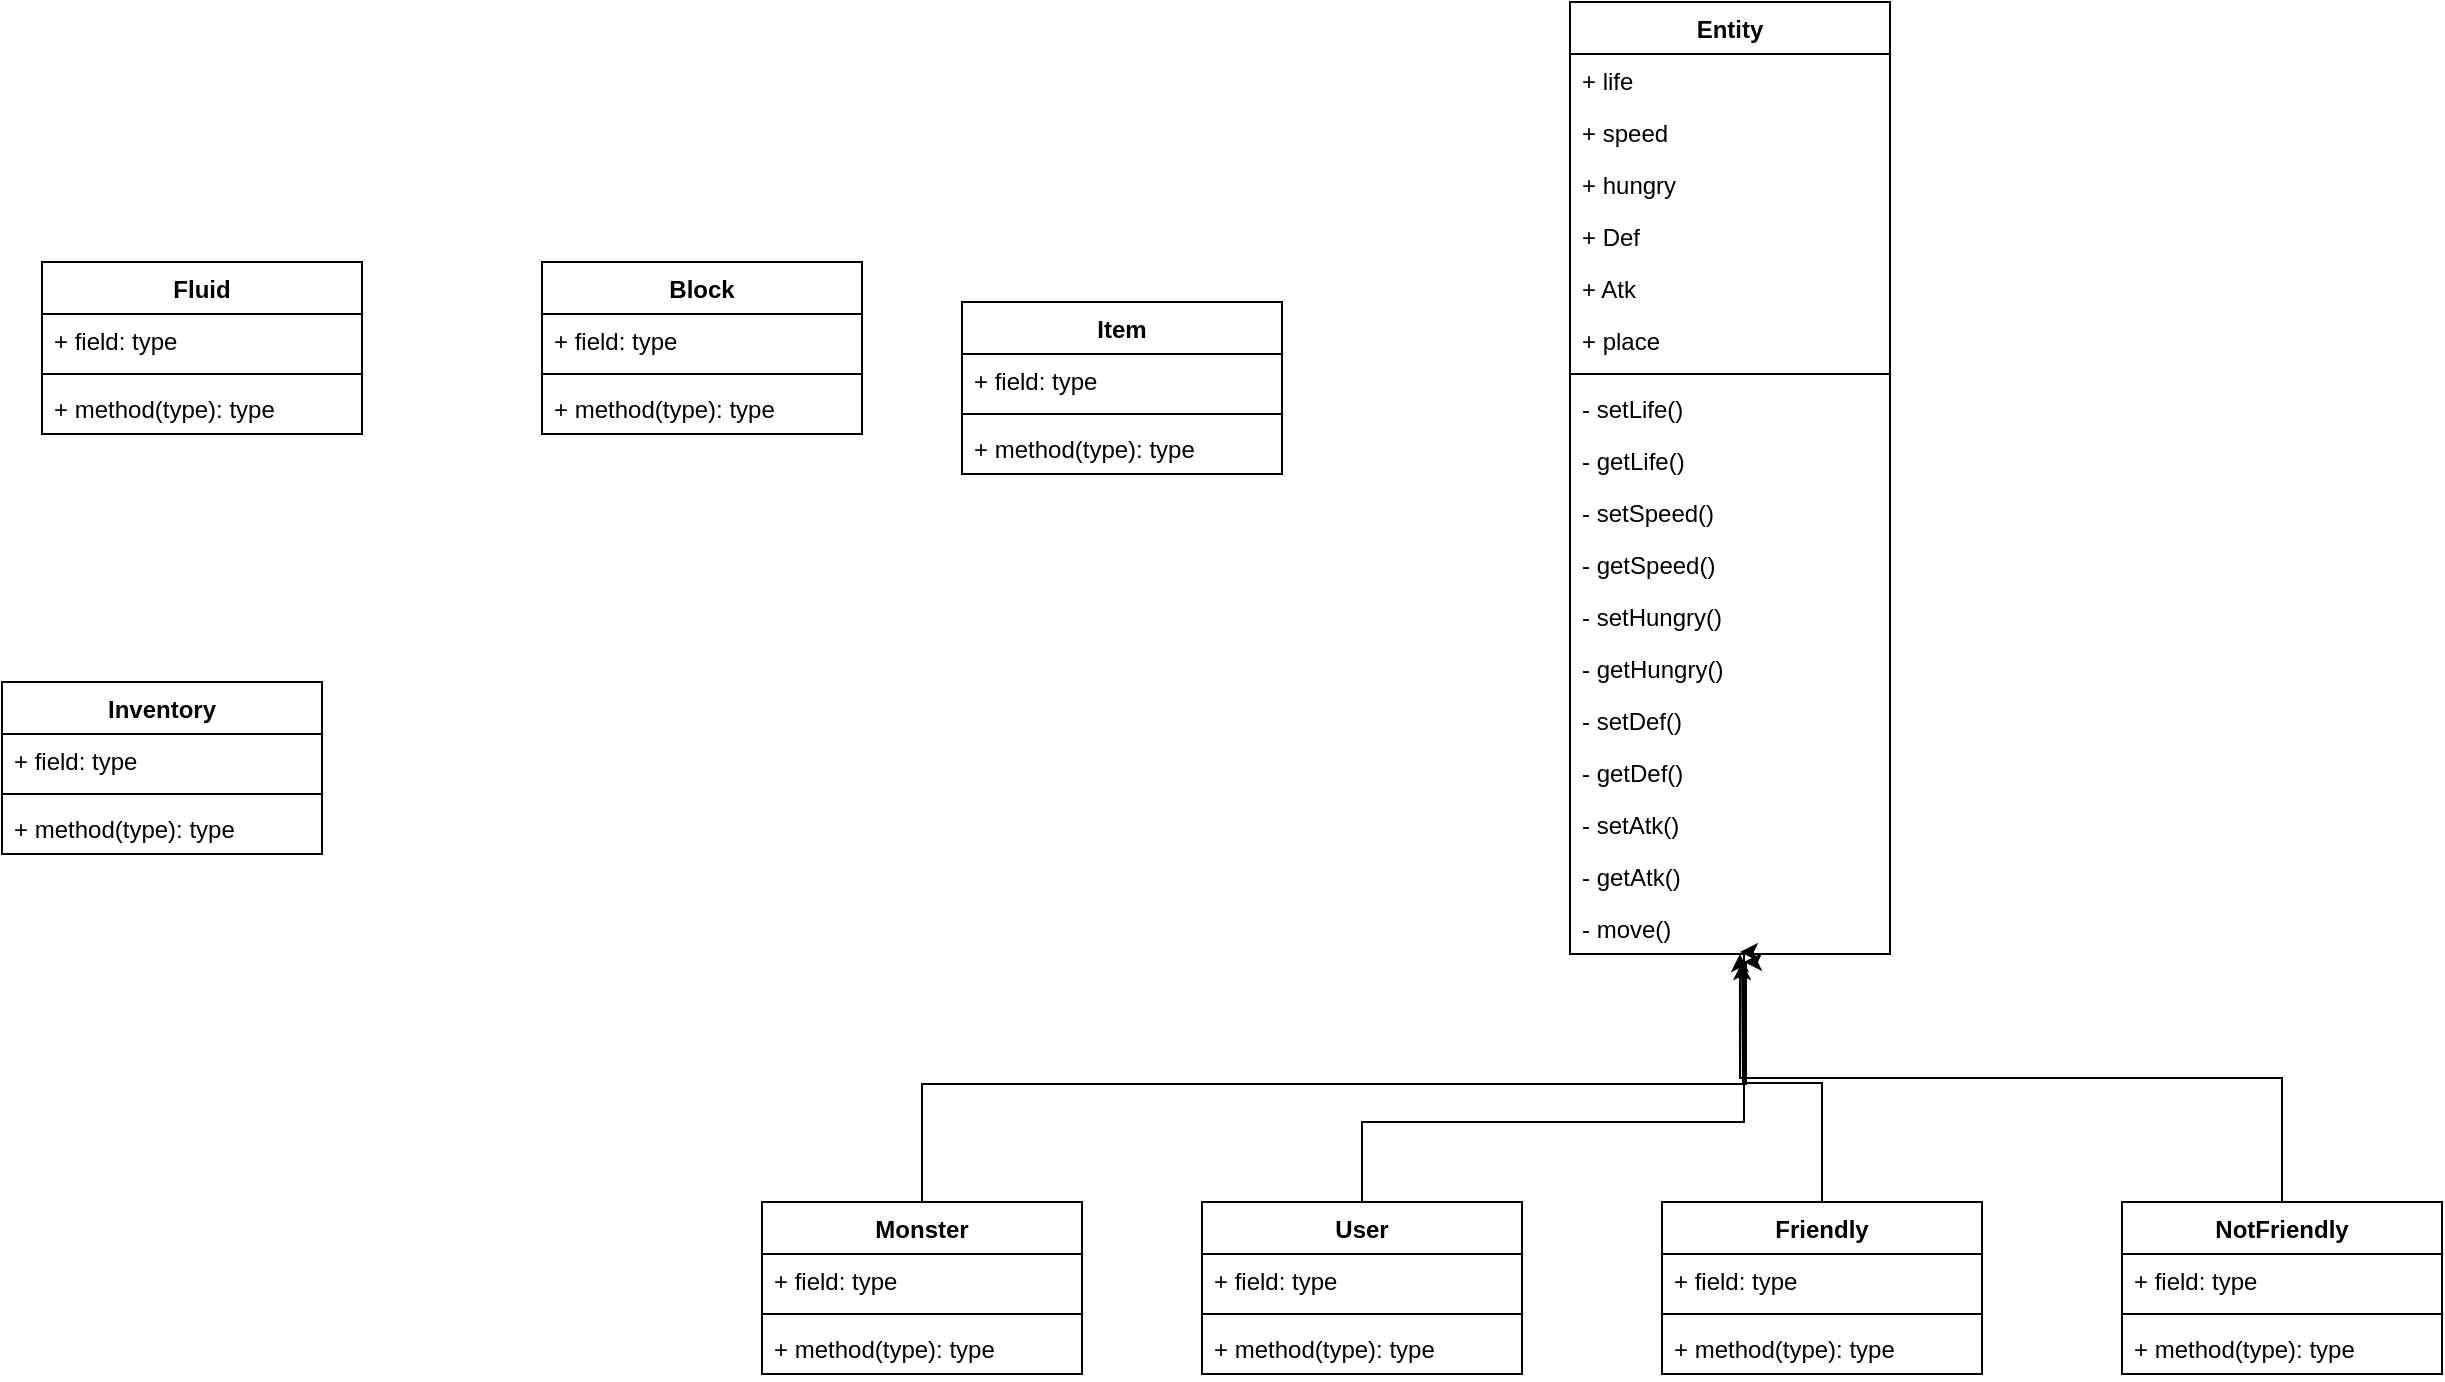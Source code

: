 <mxfile version="24.0.7" type="github">
  <diagram id="C5RBs43oDa-KdzZeNtuy" name="Page-1">
    <mxGraphModel dx="1781" dy="1775" grid="1" gridSize="10" guides="1" tooltips="1" connect="1" arrows="1" fold="1" page="1" pageScale="1" pageWidth="827" pageHeight="1169" math="0" shadow="0">
      <root>
        <mxCell id="WIyWlLk6GJQsqaUBKTNV-0" />
        <mxCell id="WIyWlLk6GJQsqaUBKTNV-1" parent="WIyWlLk6GJQsqaUBKTNV-0" />
        <mxCell id="UU0cy7pK9SpFMJPmWSqd-0" value="Entity" style="swimlane;fontStyle=1;align=center;verticalAlign=top;childLayout=stackLayout;horizontal=1;startSize=26;horizontalStack=0;resizeParent=1;resizeParentMax=0;resizeLast=0;collapsible=1;marginBottom=0;whiteSpace=wrap;html=1;" parent="WIyWlLk6GJQsqaUBKTNV-1" vertex="1">
          <mxGeometry x="334" y="-70" width="160" height="476" as="geometry" />
        </mxCell>
        <mxCell id="UU0cy7pK9SpFMJPmWSqd-1" value="+ life" style="text;strokeColor=none;fillColor=none;align=left;verticalAlign=top;spacingLeft=4;spacingRight=4;overflow=hidden;rotatable=0;points=[[0,0.5],[1,0.5]];portConstraint=eastwest;whiteSpace=wrap;html=1;" parent="UU0cy7pK9SpFMJPmWSqd-0" vertex="1">
          <mxGeometry y="26" width="160" height="26" as="geometry" />
        </mxCell>
        <mxCell id="UU0cy7pK9SpFMJPmWSqd-4" value="+ speed" style="text;strokeColor=none;fillColor=none;align=left;verticalAlign=top;spacingLeft=4;spacingRight=4;overflow=hidden;rotatable=0;points=[[0,0.5],[1,0.5]];portConstraint=eastwest;whiteSpace=wrap;html=1;" parent="UU0cy7pK9SpFMJPmWSqd-0" vertex="1">
          <mxGeometry y="52" width="160" height="26" as="geometry" />
        </mxCell>
        <mxCell id="UU0cy7pK9SpFMJPmWSqd-5" value="+ hungry" style="text;strokeColor=none;fillColor=none;align=left;verticalAlign=top;spacingLeft=4;spacingRight=4;overflow=hidden;rotatable=0;points=[[0,0.5],[1,0.5]];portConstraint=eastwest;whiteSpace=wrap;html=1;" parent="UU0cy7pK9SpFMJPmWSqd-0" vertex="1">
          <mxGeometry y="78" width="160" height="26" as="geometry" />
        </mxCell>
        <mxCell id="UU0cy7pK9SpFMJPmWSqd-6" value="+ Def" style="text;strokeColor=none;fillColor=none;align=left;verticalAlign=top;spacingLeft=4;spacingRight=4;overflow=hidden;rotatable=0;points=[[0,0.5],[1,0.5]];portConstraint=eastwest;whiteSpace=wrap;html=1;" parent="UU0cy7pK9SpFMJPmWSqd-0" vertex="1">
          <mxGeometry y="104" width="160" height="26" as="geometry" />
        </mxCell>
        <mxCell id="UU0cy7pK9SpFMJPmWSqd-7" value="+ Atk" style="text;strokeColor=none;fillColor=none;align=left;verticalAlign=top;spacingLeft=4;spacingRight=4;overflow=hidden;rotatable=0;points=[[0,0.5],[1,0.5]];portConstraint=eastwest;whiteSpace=wrap;html=1;" parent="UU0cy7pK9SpFMJPmWSqd-0" vertex="1">
          <mxGeometry y="130" width="160" height="26" as="geometry" />
        </mxCell>
        <mxCell id="x7m2C1BAHleQU5_rvAzr-4" value="+ place" style="text;strokeColor=none;fillColor=none;align=left;verticalAlign=top;spacingLeft=4;spacingRight=4;overflow=hidden;rotatable=0;points=[[0,0.5],[1,0.5]];portConstraint=eastwest;whiteSpace=wrap;html=1;" vertex="1" parent="UU0cy7pK9SpFMJPmWSqd-0">
          <mxGeometry y="156" width="160" height="26" as="geometry" />
        </mxCell>
        <mxCell id="UU0cy7pK9SpFMJPmWSqd-2" value="" style="line;strokeWidth=1;fillColor=none;align=left;verticalAlign=middle;spacingTop=-1;spacingLeft=3;spacingRight=3;rotatable=0;labelPosition=right;points=[];portConstraint=eastwest;strokeColor=inherit;" parent="UU0cy7pK9SpFMJPmWSqd-0" vertex="1">
          <mxGeometry y="182" width="160" height="8" as="geometry" />
        </mxCell>
        <mxCell id="UU0cy7pK9SpFMJPmWSqd-3" value="- setLife()" style="text;strokeColor=none;fillColor=none;align=left;verticalAlign=top;spacingLeft=4;spacingRight=4;overflow=hidden;rotatable=0;points=[[0,0.5],[1,0.5]];portConstraint=eastwest;whiteSpace=wrap;html=1;" parent="UU0cy7pK9SpFMJPmWSqd-0" vertex="1">
          <mxGeometry y="190" width="160" height="26" as="geometry" />
        </mxCell>
        <mxCell id="UU0cy7pK9SpFMJPmWSqd-9" value="- getLife()" style="text;strokeColor=none;fillColor=none;align=left;verticalAlign=top;spacingLeft=4;spacingRight=4;overflow=hidden;rotatable=0;points=[[0,0.5],[1,0.5]];portConstraint=eastwest;whiteSpace=wrap;html=1;" parent="UU0cy7pK9SpFMJPmWSqd-0" vertex="1">
          <mxGeometry y="216" width="160" height="26" as="geometry" />
        </mxCell>
        <mxCell id="UU0cy7pK9SpFMJPmWSqd-10" value="- setSpeed()" style="text;strokeColor=none;fillColor=none;align=left;verticalAlign=top;spacingLeft=4;spacingRight=4;overflow=hidden;rotatable=0;points=[[0,0.5],[1,0.5]];portConstraint=eastwest;whiteSpace=wrap;html=1;" parent="UU0cy7pK9SpFMJPmWSqd-0" vertex="1">
          <mxGeometry y="242" width="160" height="26" as="geometry" />
        </mxCell>
        <mxCell id="UU0cy7pK9SpFMJPmWSqd-11" value="- getSpeed()" style="text;strokeColor=none;fillColor=none;align=left;verticalAlign=top;spacingLeft=4;spacingRight=4;overflow=hidden;rotatable=0;points=[[0,0.5],[1,0.5]];portConstraint=eastwest;whiteSpace=wrap;html=1;" parent="UU0cy7pK9SpFMJPmWSqd-0" vertex="1">
          <mxGeometry y="268" width="160" height="26" as="geometry" />
        </mxCell>
        <mxCell id="UU0cy7pK9SpFMJPmWSqd-12" value="- setHungry()" style="text;strokeColor=none;fillColor=none;align=left;verticalAlign=top;spacingLeft=4;spacingRight=4;overflow=hidden;rotatable=0;points=[[0,0.5],[1,0.5]];portConstraint=eastwest;whiteSpace=wrap;html=1;" parent="UU0cy7pK9SpFMJPmWSqd-0" vertex="1">
          <mxGeometry y="294" width="160" height="26" as="geometry" />
        </mxCell>
        <mxCell id="UU0cy7pK9SpFMJPmWSqd-13" value="- getHungry()" style="text;strokeColor=none;fillColor=none;align=left;verticalAlign=top;spacingLeft=4;spacingRight=4;overflow=hidden;rotatable=0;points=[[0,0.5],[1,0.5]];portConstraint=eastwest;whiteSpace=wrap;html=1;" parent="UU0cy7pK9SpFMJPmWSqd-0" vertex="1">
          <mxGeometry y="320" width="160" height="26" as="geometry" />
        </mxCell>
        <mxCell id="UU0cy7pK9SpFMJPmWSqd-14" value="- setDef()" style="text;strokeColor=none;fillColor=none;align=left;verticalAlign=top;spacingLeft=4;spacingRight=4;overflow=hidden;rotatable=0;points=[[0,0.5],[1,0.5]];portConstraint=eastwest;whiteSpace=wrap;html=1;" parent="UU0cy7pK9SpFMJPmWSqd-0" vertex="1">
          <mxGeometry y="346" width="160" height="26" as="geometry" />
        </mxCell>
        <mxCell id="UU0cy7pK9SpFMJPmWSqd-15" value="- getDef()" style="text;strokeColor=none;fillColor=none;align=left;verticalAlign=top;spacingLeft=4;spacingRight=4;overflow=hidden;rotatable=0;points=[[0,0.5],[1,0.5]];portConstraint=eastwest;whiteSpace=wrap;html=1;" parent="UU0cy7pK9SpFMJPmWSqd-0" vertex="1">
          <mxGeometry y="372" width="160" height="26" as="geometry" />
        </mxCell>
        <mxCell id="UU0cy7pK9SpFMJPmWSqd-16" value="- setAtk()" style="text;strokeColor=none;fillColor=none;align=left;verticalAlign=top;spacingLeft=4;spacingRight=4;overflow=hidden;rotatable=0;points=[[0,0.5],[1,0.5]];portConstraint=eastwest;whiteSpace=wrap;html=1;" parent="UU0cy7pK9SpFMJPmWSqd-0" vertex="1">
          <mxGeometry y="398" width="160" height="26" as="geometry" />
        </mxCell>
        <mxCell id="UU0cy7pK9SpFMJPmWSqd-17" value="- getAtk()" style="text;strokeColor=none;fillColor=none;align=left;verticalAlign=top;spacingLeft=4;spacingRight=4;overflow=hidden;rotatable=0;points=[[0,0.5],[1,0.5]];portConstraint=eastwest;whiteSpace=wrap;html=1;" parent="UU0cy7pK9SpFMJPmWSqd-0" vertex="1">
          <mxGeometry y="424" width="160" height="26" as="geometry" />
        </mxCell>
        <mxCell id="x7m2C1BAHleQU5_rvAzr-5" value="- move()" style="text;strokeColor=none;fillColor=none;align=left;verticalAlign=top;spacingLeft=4;spacingRight=4;overflow=hidden;rotatable=0;points=[[0,0.5],[1,0.5]];portConstraint=eastwest;whiteSpace=wrap;html=1;" vertex="1" parent="UU0cy7pK9SpFMJPmWSqd-0">
          <mxGeometry y="450" width="160" height="26" as="geometry" />
        </mxCell>
        <mxCell id="UU0cy7pK9SpFMJPmWSqd-40" style="edgeStyle=orthogonalEdgeStyle;rounded=0;orthogonalLoop=1;jettySize=auto;html=1;exitX=0.5;exitY=0;exitDx=0;exitDy=0;entryX=0.531;entryY=0.962;entryDx=0;entryDy=0;entryPerimeter=0;" parent="WIyWlLk6GJQsqaUBKTNV-1" source="UU0cy7pK9SpFMJPmWSqd-18" edge="1" target="x7m2C1BAHleQU5_rvAzr-5">
          <mxGeometry relative="1" as="geometry">
            <mxPoint x="420" y="450" as="targetPoint" />
            <Array as="points">
              <mxPoint x="230" y="490" />
              <mxPoint x="421" y="490" />
              <mxPoint x="421" y="405" />
            </Array>
          </mxGeometry>
        </mxCell>
        <mxCell id="UU0cy7pK9SpFMJPmWSqd-18" value="User" style="swimlane;fontStyle=1;align=center;verticalAlign=top;childLayout=stackLayout;horizontal=1;startSize=26;horizontalStack=0;resizeParent=1;resizeParentMax=0;resizeLast=0;collapsible=1;marginBottom=0;whiteSpace=wrap;html=1;" parent="WIyWlLk6GJQsqaUBKTNV-1" vertex="1">
          <mxGeometry x="150" y="530" width="160" height="86" as="geometry" />
        </mxCell>
        <mxCell id="UU0cy7pK9SpFMJPmWSqd-19" value="+ field: type" style="text;strokeColor=none;fillColor=none;align=left;verticalAlign=top;spacingLeft=4;spacingRight=4;overflow=hidden;rotatable=0;points=[[0,0.5],[1,0.5]];portConstraint=eastwest;whiteSpace=wrap;html=1;" parent="UU0cy7pK9SpFMJPmWSqd-18" vertex="1">
          <mxGeometry y="26" width="160" height="26" as="geometry" />
        </mxCell>
        <mxCell id="UU0cy7pK9SpFMJPmWSqd-20" value="" style="line;strokeWidth=1;fillColor=none;align=left;verticalAlign=middle;spacingTop=-1;spacingLeft=3;spacingRight=3;rotatable=0;labelPosition=right;points=[];portConstraint=eastwest;strokeColor=inherit;" parent="UU0cy7pK9SpFMJPmWSqd-18" vertex="1">
          <mxGeometry y="52" width="160" height="8" as="geometry" />
        </mxCell>
        <mxCell id="UU0cy7pK9SpFMJPmWSqd-21" value="+ method(type): type" style="text;strokeColor=none;fillColor=none;align=left;verticalAlign=top;spacingLeft=4;spacingRight=4;overflow=hidden;rotatable=0;points=[[0,0.5],[1,0.5]];portConstraint=eastwest;whiteSpace=wrap;html=1;" parent="UU0cy7pK9SpFMJPmWSqd-18" vertex="1">
          <mxGeometry y="60" width="160" height="26" as="geometry" />
        </mxCell>
        <mxCell id="UU0cy7pK9SpFMJPmWSqd-41" style="edgeStyle=orthogonalEdgeStyle;rounded=0;orthogonalLoop=1;jettySize=auto;html=1;exitX=0.5;exitY=0;exitDx=0;exitDy=0;" parent="WIyWlLk6GJQsqaUBKTNV-1" source="UU0cy7pK9SpFMJPmWSqd-22" edge="1">
          <mxGeometry relative="1" as="geometry">
            <mxPoint x="420" y="410" as="targetPoint" />
          </mxGeometry>
        </mxCell>
        <mxCell id="UU0cy7pK9SpFMJPmWSqd-22" value="Friendly" style="swimlane;fontStyle=1;align=center;verticalAlign=top;childLayout=stackLayout;horizontal=1;startSize=26;horizontalStack=0;resizeParent=1;resizeParentMax=0;resizeLast=0;collapsible=1;marginBottom=0;whiteSpace=wrap;html=1;" parent="WIyWlLk6GJQsqaUBKTNV-1" vertex="1">
          <mxGeometry x="380" y="530" width="160" height="86" as="geometry" />
        </mxCell>
        <mxCell id="UU0cy7pK9SpFMJPmWSqd-23" value="+ field: type" style="text;strokeColor=none;fillColor=none;align=left;verticalAlign=top;spacingLeft=4;spacingRight=4;overflow=hidden;rotatable=0;points=[[0,0.5],[1,0.5]];portConstraint=eastwest;whiteSpace=wrap;html=1;" parent="UU0cy7pK9SpFMJPmWSqd-22" vertex="1">
          <mxGeometry y="26" width="160" height="26" as="geometry" />
        </mxCell>
        <mxCell id="UU0cy7pK9SpFMJPmWSqd-24" value="" style="line;strokeWidth=1;fillColor=none;align=left;verticalAlign=middle;spacingTop=-1;spacingLeft=3;spacingRight=3;rotatable=0;labelPosition=right;points=[];portConstraint=eastwest;strokeColor=inherit;" parent="UU0cy7pK9SpFMJPmWSqd-22" vertex="1">
          <mxGeometry y="52" width="160" height="8" as="geometry" />
        </mxCell>
        <mxCell id="UU0cy7pK9SpFMJPmWSqd-25" value="+ method(type): type" style="text;strokeColor=none;fillColor=none;align=left;verticalAlign=top;spacingLeft=4;spacingRight=4;overflow=hidden;rotatable=0;points=[[0,0.5],[1,0.5]];portConstraint=eastwest;whiteSpace=wrap;html=1;" parent="UU0cy7pK9SpFMJPmWSqd-22" vertex="1">
          <mxGeometry y="60" width="160" height="26" as="geometry" />
        </mxCell>
        <mxCell id="UU0cy7pK9SpFMJPmWSqd-42" style="edgeStyle=orthogonalEdgeStyle;rounded=0;orthogonalLoop=1;jettySize=auto;html=1;exitX=0.5;exitY=0;exitDx=0;exitDy=0;entryX=0.531;entryY=1;entryDx=0;entryDy=0;entryPerimeter=0;" parent="WIyWlLk6GJQsqaUBKTNV-1" source="UU0cy7pK9SpFMJPmWSqd-26" edge="1" target="x7m2C1BAHleQU5_rvAzr-5">
          <mxGeometry relative="1" as="geometry">
            <mxPoint x="420" y="420" as="targetPoint" />
          </mxGeometry>
        </mxCell>
        <mxCell id="UU0cy7pK9SpFMJPmWSqd-26" value="NotFriendly" style="swimlane;fontStyle=1;align=center;verticalAlign=top;childLayout=stackLayout;horizontal=1;startSize=26;horizontalStack=0;resizeParent=1;resizeParentMax=0;resizeLast=0;collapsible=1;marginBottom=0;whiteSpace=wrap;html=1;" parent="WIyWlLk6GJQsqaUBKTNV-1" vertex="1">
          <mxGeometry x="610" y="530" width="160" height="86" as="geometry" />
        </mxCell>
        <mxCell id="UU0cy7pK9SpFMJPmWSqd-27" value="+ field: type" style="text;strokeColor=none;fillColor=none;align=left;verticalAlign=top;spacingLeft=4;spacingRight=4;overflow=hidden;rotatable=0;points=[[0,0.5],[1,0.5]];portConstraint=eastwest;whiteSpace=wrap;html=1;" parent="UU0cy7pK9SpFMJPmWSqd-26" vertex="1">
          <mxGeometry y="26" width="160" height="26" as="geometry" />
        </mxCell>
        <mxCell id="UU0cy7pK9SpFMJPmWSqd-28" value="" style="line;strokeWidth=1;fillColor=none;align=left;verticalAlign=middle;spacingTop=-1;spacingLeft=3;spacingRight=3;rotatable=0;labelPosition=right;points=[];portConstraint=eastwest;strokeColor=inherit;" parent="UU0cy7pK9SpFMJPmWSqd-26" vertex="1">
          <mxGeometry y="52" width="160" height="8" as="geometry" />
        </mxCell>
        <mxCell id="UU0cy7pK9SpFMJPmWSqd-29" value="+ method(type): type" style="text;strokeColor=none;fillColor=none;align=left;verticalAlign=top;spacingLeft=4;spacingRight=4;overflow=hidden;rotatable=0;points=[[0,0.5],[1,0.5]];portConstraint=eastwest;whiteSpace=wrap;html=1;" parent="UU0cy7pK9SpFMJPmWSqd-26" vertex="1">
          <mxGeometry y="60" width="160" height="26" as="geometry" />
        </mxCell>
        <mxCell id="UU0cy7pK9SpFMJPmWSqd-39" style="edgeStyle=orthogonalEdgeStyle;rounded=0;orthogonalLoop=1;jettySize=auto;html=1;exitX=0.5;exitY=0;exitDx=0;exitDy=0;" parent="WIyWlLk6GJQsqaUBKTNV-1" source="UU0cy7pK9SpFMJPmWSqd-34" edge="1">
          <mxGeometry relative="1" as="geometry">
            <mxPoint x="421" y="410" as="targetPoint" />
            <Array as="points">
              <mxPoint x="10" y="471" />
              <mxPoint x="422" y="471" />
            </Array>
          </mxGeometry>
        </mxCell>
        <mxCell id="UU0cy7pK9SpFMJPmWSqd-34" value="Monster" style="swimlane;fontStyle=1;align=center;verticalAlign=top;childLayout=stackLayout;horizontal=1;startSize=26;horizontalStack=0;resizeParent=1;resizeParentMax=0;resizeLast=0;collapsible=1;marginBottom=0;whiteSpace=wrap;html=1;" parent="WIyWlLk6GJQsqaUBKTNV-1" vertex="1">
          <mxGeometry x="-70" y="530" width="160" height="86" as="geometry" />
        </mxCell>
        <mxCell id="UU0cy7pK9SpFMJPmWSqd-35" value="+ field: type" style="text;strokeColor=none;fillColor=none;align=left;verticalAlign=top;spacingLeft=4;spacingRight=4;overflow=hidden;rotatable=0;points=[[0,0.5],[1,0.5]];portConstraint=eastwest;whiteSpace=wrap;html=1;" parent="UU0cy7pK9SpFMJPmWSqd-34" vertex="1">
          <mxGeometry y="26" width="160" height="26" as="geometry" />
        </mxCell>
        <mxCell id="UU0cy7pK9SpFMJPmWSqd-36" value="" style="line;strokeWidth=1;fillColor=none;align=left;verticalAlign=middle;spacingTop=-1;spacingLeft=3;spacingRight=3;rotatable=0;labelPosition=right;points=[];portConstraint=eastwest;strokeColor=inherit;" parent="UU0cy7pK9SpFMJPmWSqd-34" vertex="1">
          <mxGeometry y="52" width="160" height="8" as="geometry" />
        </mxCell>
        <mxCell id="UU0cy7pK9SpFMJPmWSqd-37" value="+ method(type): type" style="text;strokeColor=none;fillColor=none;align=left;verticalAlign=top;spacingLeft=4;spacingRight=4;overflow=hidden;rotatable=0;points=[[0,0.5],[1,0.5]];portConstraint=eastwest;whiteSpace=wrap;html=1;" parent="UU0cy7pK9SpFMJPmWSqd-34" vertex="1">
          <mxGeometry y="60" width="160" height="26" as="geometry" />
        </mxCell>
        <mxCell id="UU0cy7pK9SpFMJPmWSqd-43" value="Fluid" style="swimlane;fontStyle=1;align=center;verticalAlign=top;childLayout=stackLayout;horizontal=1;startSize=26;horizontalStack=0;resizeParent=1;resizeParentMax=0;resizeLast=0;collapsible=1;marginBottom=0;whiteSpace=wrap;html=1;" parent="WIyWlLk6GJQsqaUBKTNV-1" vertex="1">
          <mxGeometry x="-430" y="60" width="160" height="86" as="geometry" />
        </mxCell>
        <mxCell id="UU0cy7pK9SpFMJPmWSqd-44" value="+ field: type" style="text;strokeColor=none;fillColor=none;align=left;verticalAlign=top;spacingLeft=4;spacingRight=4;overflow=hidden;rotatable=0;points=[[0,0.5],[1,0.5]];portConstraint=eastwest;whiteSpace=wrap;html=1;" parent="UU0cy7pK9SpFMJPmWSqd-43" vertex="1">
          <mxGeometry y="26" width="160" height="26" as="geometry" />
        </mxCell>
        <mxCell id="UU0cy7pK9SpFMJPmWSqd-45" value="" style="line;strokeWidth=1;fillColor=none;align=left;verticalAlign=middle;spacingTop=-1;spacingLeft=3;spacingRight=3;rotatable=0;labelPosition=right;points=[];portConstraint=eastwest;strokeColor=inherit;" parent="UU0cy7pK9SpFMJPmWSqd-43" vertex="1">
          <mxGeometry y="52" width="160" height="8" as="geometry" />
        </mxCell>
        <mxCell id="UU0cy7pK9SpFMJPmWSqd-46" value="+ method(type): type" style="text;strokeColor=none;fillColor=none;align=left;verticalAlign=top;spacingLeft=4;spacingRight=4;overflow=hidden;rotatable=0;points=[[0,0.5],[1,0.5]];portConstraint=eastwest;whiteSpace=wrap;html=1;" parent="UU0cy7pK9SpFMJPmWSqd-43" vertex="1">
          <mxGeometry y="60" width="160" height="26" as="geometry" />
        </mxCell>
        <mxCell id="x7m2C1BAHleQU5_rvAzr-0" value="Block" style="swimlane;fontStyle=1;align=center;verticalAlign=top;childLayout=stackLayout;horizontal=1;startSize=26;horizontalStack=0;resizeParent=1;resizeParentMax=0;resizeLast=0;collapsible=1;marginBottom=0;whiteSpace=wrap;html=1;" vertex="1" parent="WIyWlLk6GJQsqaUBKTNV-1">
          <mxGeometry x="-180" y="60" width="160" height="86" as="geometry" />
        </mxCell>
        <mxCell id="x7m2C1BAHleQU5_rvAzr-1" value="+ field: type" style="text;strokeColor=none;fillColor=none;align=left;verticalAlign=top;spacingLeft=4;spacingRight=4;overflow=hidden;rotatable=0;points=[[0,0.5],[1,0.5]];portConstraint=eastwest;whiteSpace=wrap;html=1;" vertex="1" parent="x7m2C1BAHleQU5_rvAzr-0">
          <mxGeometry y="26" width="160" height="26" as="geometry" />
        </mxCell>
        <mxCell id="x7m2C1BAHleQU5_rvAzr-2" value="" style="line;strokeWidth=1;fillColor=none;align=left;verticalAlign=middle;spacingTop=-1;spacingLeft=3;spacingRight=3;rotatable=0;labelPosition=right;points=[];portConstraint=eastwest;strokeColor=inherit;" vertex="1" parent="x7m2C1BAHleQU5_rvAzr-0">
          <mxGeometry y="52" width="160" height="8" as="geometry" />
        </mxCell>
        <mxCell id="x7m2C1BAHleQU5_rvAzr-3" value="+ method(type): type" style="text;strokeColor=none;fillColor=none;align=left;verticalAlign=top;spacingLeft=4;spacingRight=4;overflow=hidden;rotatable=0;points=[[0,0.5],[1,0.5]];portConstraint=eastwest;whiteSpace=wrap;html=1;" vertex="1" parent="x7m2C1BAHleQU5_rvAzr-0">
          <mxGeometry y="60" width="160" height="26" as="geometry" />
        </mxCell>
        <mxCell id="x7m2C1BAHleQU5_rvAzr-8" value="Item" style="swimlane;fontStyle=1;align=center;verticalAlign=top;childLayout=stackLayout;horizontal=1;startSize=26;horizontalStack=0;resizeParent=1;resizeParentMax=0;resizeLast=0;collapsible=1;marginBottom=0;whiteSpace=wrap;html=1;" vertex="1" parent="WIyWlLk6GJQsqaUBKTNV-1">
          <mxGeometry x="30" y="80" width="160" height="86" as="geometry" />
        </mxCell>
        <mxCell id="x7m2C1BAHleQU5_rvAzr-9" value="+ field: type" style="text;strokeColor=none;fillColor=none;align=left;verticalAlign=top;spacingLeft=4;spacingRight=4;overflow=hidden;rotatable=0;points=[[0,0.5],[1,0.5]];portConstraint=eastwest;whiteSpace=wrap;html=1;" vertex="1" parent="x7m2C1BAHleQU5_rvAzr-8">
          <mxGeometry y="26" width="160" height="26" as="geometry" />
        </mxCell>
        <mxCell id="x7m2C1BAHleQU5_rvAzr-10" value="" style="line;strokeWidth=1;fillColor=none;align=left;verticalAlign=middle;spacingTop=-1;spacingLeft=3;spacingRight=3;rotatable=0;labelPosition=right;points=[];portConstraint=eastwest;strokeColor=inherit;" vertex="1" parent="x7m2C1BAHleQU5_rvAzr-8">
          <mxGeometry y="52" width="160" height="8" as="geometry" />
        </mxCell>
        <mxCell id="x7m2C1BAHleQU5_rvAzr-11" value="+ method(type): type" style="text;strokeColor=none;fillColor=none;align=left;verticalAlign=top;spacingLeft=4;spacingRight=4;overflow=hidden;rotatable=0;points=[[0,0.5],[1,0.5]];portConstraint=eastwest;whiteSpace=wrap;html=1;" vertex="1" parent="x7m2C1BAHleQU5_rvAzr-8">
          <mxGeometry y="60" width="160" height="26" as="geometry" />
        </mxCell>
        <mxCell id="x7m2C1BAHleQU5_rvAzr-12" value="Inventory" style="swimlane;fontStyle=1;align=center;verticalAlign=top;childLayout=stackLayout;horizontal=1;startSize=26;horizontalStack=0;resizeParent=1;resizeParentMax=0;resizeLast=0;collapsible=1;marginBottom=0;whiteSpace=wrap;html=1;" vertex="1" parent="WIyWlLk6GJQsqaUBKTNV-1">
          <mxGeometry x="-450" y="270" width="160" height="86" as="geometry" />
        </mxCell>
        <mxCell id="x7m2C1BAHleQU5_rvAzr-13" value="+ field: type" style="text;strokeColor=none;fillColor=none;align=left;verticalAlign=top;spacingLeft=4;spacingRight=4;overflow=hidden;rotatable=0;points=[[0,0.5],[1,0.5]];portConstraint=eastwest;whiteSpace=wrap;html=1;" vertex="1" parent="x7m2C1BAHleQU5_rvAzr-12">
          <mxGeometry y="26" width="160" height="26" as="geometry" />
        </mxCell>
        <mxCell id="x7m2C1BAHleQU5_rvAzr-14" value="" style="line;strokeWidth=1;fillColor=none;align=left;verticalAlign=middle;spacingTop=-1;spacingLeft=3;spacingRight=3;rotatable=0;labelPosition=right;points=[];portConstraint=eastwest;strokeColor=inherit;" vertex="1" parent="x7m2C1BAHleQU5_rvAzr-12">
          <mxGeometry y="52" width="160" height="8" as="geometry" />
        </mxCell>
        <mxCell id="x7m2C1BAHleQU5_rvAzr-15" value="+ method(type): type" style="text;strokeColor=none;fillColor=none;align=left;verticalAlign=top;spacingLeft=4;spacingRight=4;overflow=hidden;rotatable=0;points=[[0,0.5],[1,0.5]];portConstraint=eastwest;whiteSpace=wrap;html=1;" vertex="1" parent="x7m2C1BAHleQU5_rvAzr-12">
          <mxGeometry y="60" width="160" height="26" as="geometry" />
        </mxCell>
      </root>
    </mxGraphModel>
  </diagram>
</mxfile>
